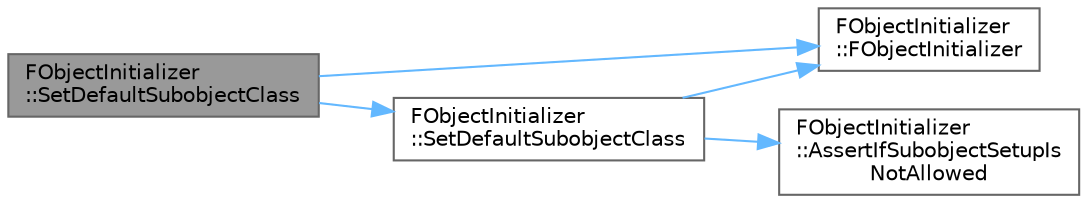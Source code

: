 digraph "FObjectInitializer::SetDefaultSubobjectClass"
{
 // INTERACTIVE_SVG=YES
 // LATEX_PDF_SIZE
  bgcolor="transparent";
  edge [fontname=Helvetica,fontsize=10,labelfontname=Helvetica,labelfontsize=10];
  node [fontname=Helvetica,fontsize=10,shape=box,height=0.2,width=0.4];
  rankdir="LR";
  Node1 [id="Node000001",label="FObjectInitializer\l::SetDefaultSubobjectClass",height=0.2,width=0.4,color="gray40", fillcolor="grey60", style="filled", fontcolor="black",tooltip="Sets the class to use for a subobject defined in a base class, the class must be a subclass of the cl..."];
  Node1 -> Node2 [id="edge1_Node000001_Node000002",color="steelblue1",style="solid",tooltip=" "];
  Node2 [id="Node000002",label="FObjectInitializer\l::FObjectInitializer",height=0.2,width=0.4,color="grey40", fillcolor="white", style="filled",URL="$d5/d7f/classFObjectInitializer.html#ac956e895bb18d4becb2cbfdf1218233b",tooltip="Default Constructor, used when you are using the C++ \"new\" syntax."];
  Node1 -> Node3 [id="edge2_Node000001_Node000003",color="steelblue1",style="solid",tooltip=" "];
  Node3 [id="Node000003",label="FObjectInitializer\l::SetDefaultSubobjectClass",height=0.2,width=0.4,color="grey40", fillcolor="white", style="filled",URL="$d5/d7f/classFObjectInitializer.html#a5e3b8436d70bd4da5559d529b7c9da20",tooltip="Sets the class to use for a subobject defined in a base class, the class must be a subclass of the cl..."];
  Node3 -> Node2 [id="edge3_Node000003_Node000002",color="steelblue1",style="solid",tooltip=" "];
  Node3 -> Node4 [id="edge4_Node000003_Node000004",color="steelblue1",style="solid",tooltip=" "];
  Node4 [id="Node000004",label="FObjectInitializer\l::AssertIfSubobjectSetupIs\lNotAllowed",height=0.2,width=0.4,color="grey40", fillcolor="white", style="filled",URL="$d5/d7f/classFObjectInitializer.html#ac696e1bd7d77387e05e1f71458849b04",tooltip="Asserts if SetDefaultSubobjectClass or DoNotCreateOptionalDefaultSuobject are called inside of the co..."];
}
